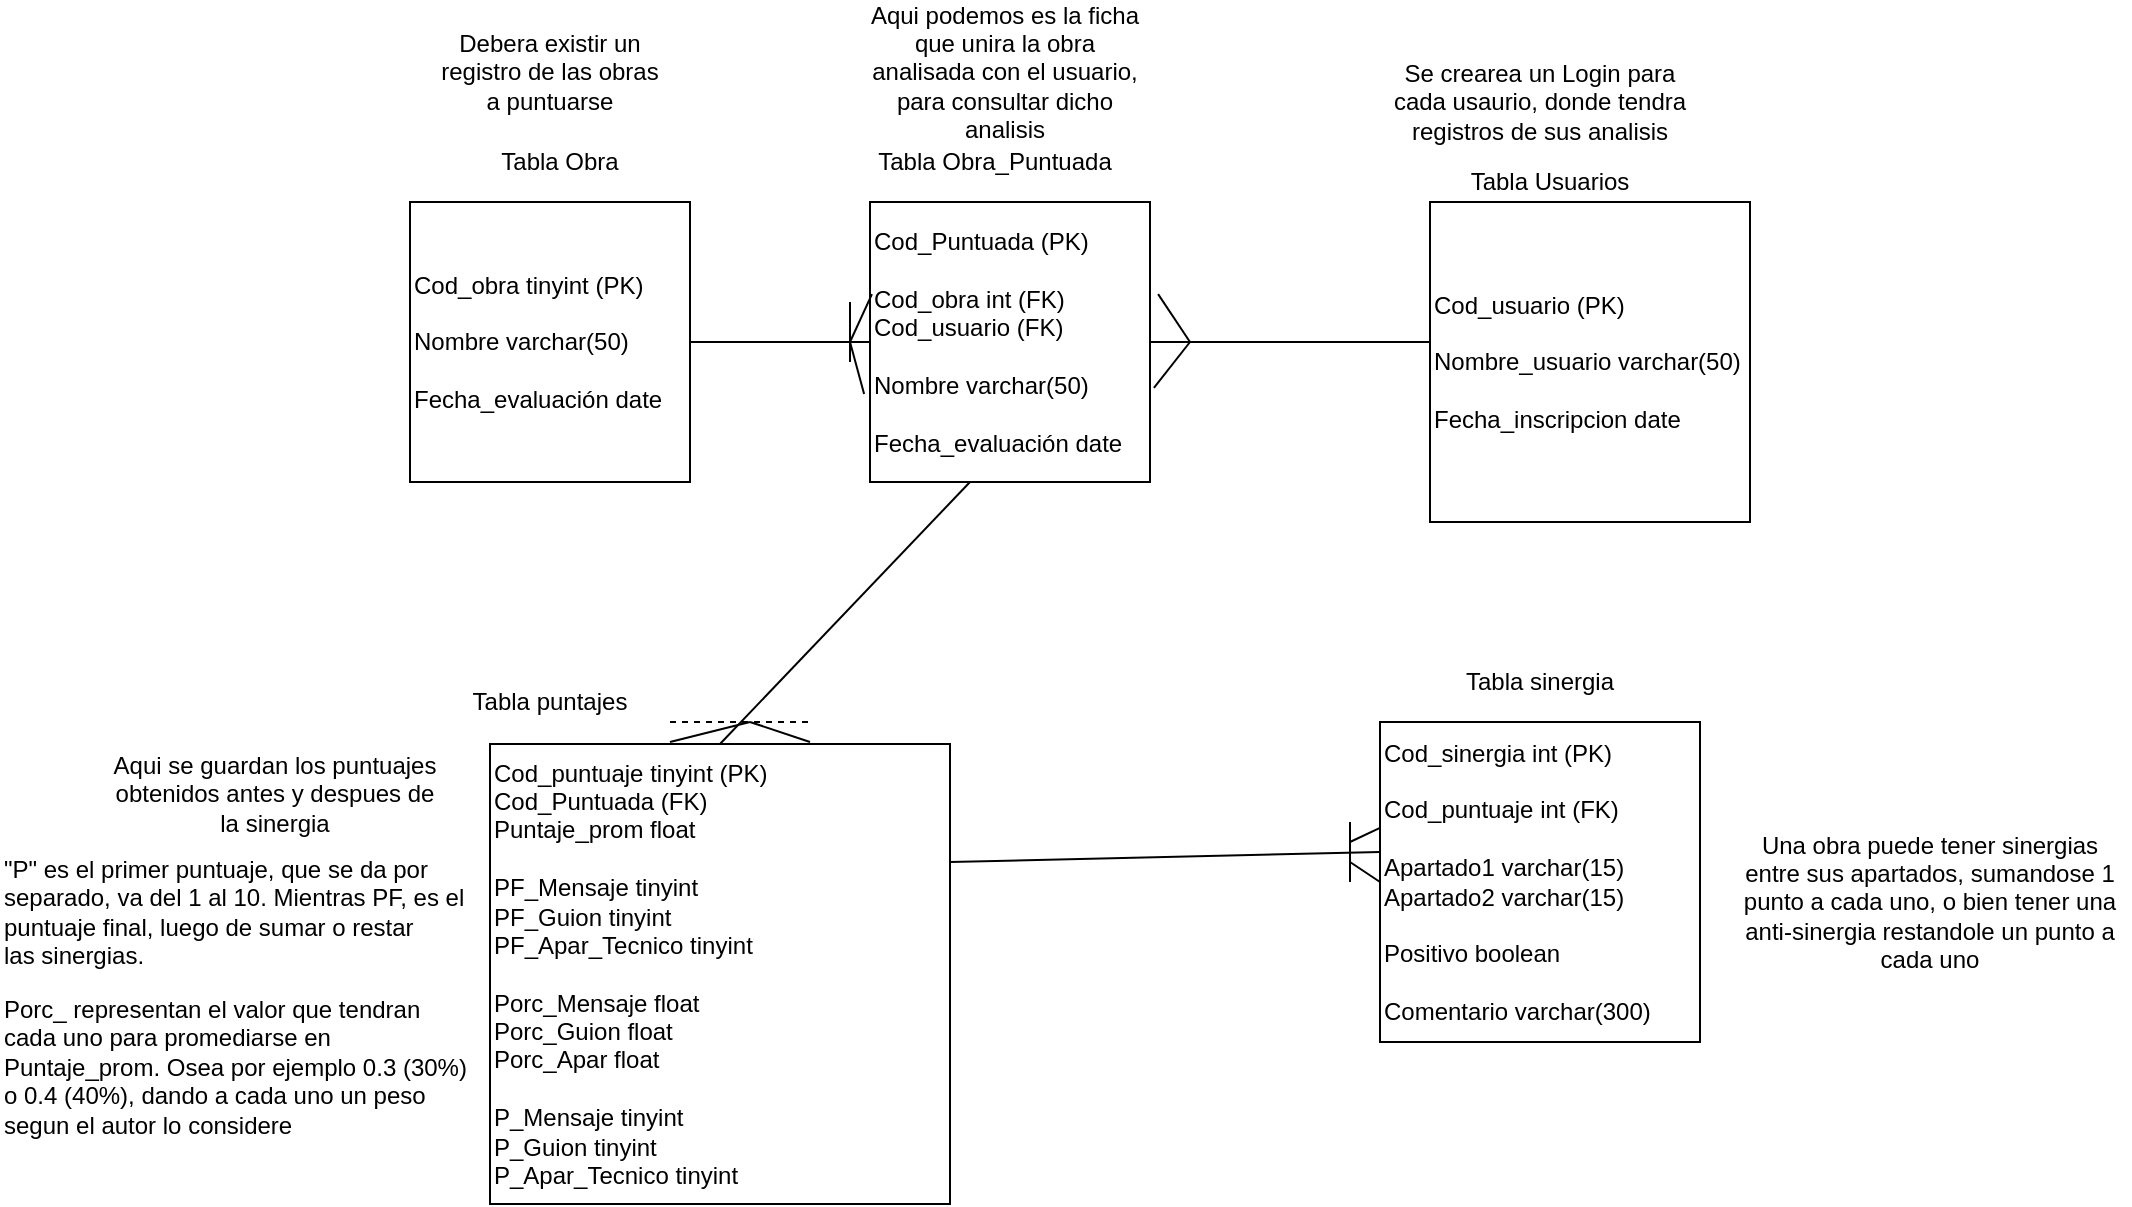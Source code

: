 <mxfile version="12.6.4" type="github">
  <diagram id="JBJWnH2A5ppMdrGDwTaD" name="Page-1">
    <mxGraphModel dx="1958" dy="1722" grid="1" gridSize="10" guides="1" tooltips="1" connect="1" arrows="1" fold="1" page="1" pageScale="1" pageWidth="850" pageHeight="1100" math="0" shadow="0">
      <root>
        <mxCell id="0"/>
        <mxCell id="1" parent="0"/>
        <mxCell id="qTqHNT2F86t1DctnGXYB-1" value="&lt;div align=&quot;left&quot;&gt;Cod_puntuaje tinyint (PK)&lt;br&gt;&lt;/div&gt;&lt;div align=&quot;left&quot;&gt;Cod_Puntuada (FK)&lt;br&gt;&lt;/div&gt;&lt;div align=&quot;left&quot;&gt;Puntaje_prom float&lt;br&gt;&lt;/div&gt;&lt;div align=&quot;left&quot;&gt;&lt;br&gt;&lt;/div&gt;&lt;div align=&quot;left&quot;&gt;PF_Mensaje tinyint&lt;br&gt;&lt;/div&gt;&lt;div align=&quot;left&quot;&gt;PF_Guion tinyint&lt;br&gt;&lt;/div&gt;&lt;div align=&quot;left&quot;&gt;PF_Apar_Tecnico tinyint&lt;/div&gt;&lt;div align=&quot;left&quot;&gt;&lt;br&gt;&lt;/div&gt;&lt;div align=&quot;left&quot;&gt;Porc_Mensaje float&lt;/div&gt;&lt;div align=&quot;left&quot;&gt;Porc_Guion float&lt;/div&gt;&lt;div align=&quot;left&quot;&gt;Porc_Apar float&lt;br&gt;&lt;/div&gt;&lt;div align=&quot;left&quot;&gt;&lt;br&gt;&lt;/div&gt;&lt;div align=&quot;left&quot;&gt;P_Mensaje tinyint&lt;/div&gt;&lt;div align=&quot;left&quot;&gt;P_Guion tinyint&lt;/div&gt;&lt;div align=&quot;left&quot;&gt;P_Apar_Tecnico tinyint&lt;br&gt;&lt;/div&gt;" style="whiteSpace=wrap;html=1;aspect=fixed;align=left;" parent="1" vertex="1">
          <mxGeometry x="-100" y="-239" width="230" height="230" as="geometry"/>
        </mxCell>
        <mxCell id="qTqHNT2F86t1DctnGXYB-2" value="Tabla puntajes" style="text;html=1;strokeColor=none;fillColor=none;align=center;verticalAlign=middle;whiteSpace=wrap;rounded=0;" parent="1" vertex="1">
          <mxGeometry x="-115" y="-270" width="90" height="20" as="geometry"/>
        </mxCell>
        <mxCell id="qTqHNT2F86t1DctnGXYB-4" value="" style="endArrow=none;html=1;entryX=0;entryY=0.406;entryDx=0;entryDy=0;entryPerimeter=0;" parent="1" target="qTqHNT2F86t1DctnGXYB-8" edge="1">
          <mxGeometry width="50" height="50" relative="1" as="geometry">
            <mxPoint x="130" y="-180" as="sourcePoint"/>
            <mxPoint x="-140" y="-90" as="targetPoint"/>
          </mxGeometry>
        </mxCell>
        <mxCell id="qTqHNT2F86t1DctnGXYB-5" value="" style="endArrow=none;html=1;entryX=0;entryY=0.5;entryDx=0;entryDy=0;" parent="1" edge="1" target="qTqHNT2F86t1DctnGXYB-8">
          <mxGeometry width="50" height="50" relative="1" as="geometry">
            <mxPoint x="330" y="-180" as="sourcePoint"/>
            <mxPoint x="110" y="-180" as="targetPoint"/>
          </mxGeometry>
        </mxCell>
        <mxCell id="qTqHNT2F86t1DctnGXYB-6" value="" style="endArrow=none;html=1;entryX=0;entryY=0.331;entryDx=0;entryDy=0;entryPerimeter=0;" parent="1" edge="1" target="qTqHNT2F86t1DctnGXYB-8">
          <mxGeometry width="50" height="50" relative="1" as="geometry">
            <mxPoint x="330" y="-190" as="sourcePoint"/>
            <mxPoint x="130" y="-170" as="targetPoint"/>
          </mxGeometry>
        </mxCell>
        <mxCell id="qTqHNT2F86t1DctnGXYB-7" value="" style="endArrow=none;html=1;" parent="1" edge="1">
          <mxGeometry width="50" height="50" relative="1" as="geometry">
            <mxPoint x="330" y="-170" as="sourcePoint"/>
            <mxPoint x="330" y="-200" as="targetPoint"/>
          </mxGeometry>
        </mxCell>
        <mxCell id="qTqHNT2F86t1DctnGXYB-8" value="&lt;div align=&quot;left&quot;&gt;Cod_sinergia int (PK)&lt;br&gt;&lt;/div&gt;&lt;div align=&quot;left&quot;&gt;&lt;br&gt;&lt;/div&gt;&lt;div align=&quot;left&quot;&gt;Cod_puntuaje int (FK)&lt;/div&gt;&lt;div align=&quot;left&quot;&gt;&lt;br&gt;&lt;/div&gt;&lt;div align=&quot;left&quot;&gt;Apartado1 varchar(15)&lt;/div&gt;&lt;div align=&quot;left&quot;&gt;Apartado2 varchar(15)&lt;br&gt;&lt;/div&gt;&lt;div align=&quot;left&quot;&gt;&lt;br&gt;&lt;/div&gt;&lt;div align=&quot;left&quot;&gt;Positivo boolean&lt;br&gt;&lt;/div&gt;&lt;div align=&quot;left&quot;&gt;&lt;br&gt;&lt;/div&gt;&lt;div align=&quot;left&quot;&gt;Comentario varchar(300)&lt;br&gt;&lt;/div&gt;" style="whiteSpace=wrap;html=1;aspect=fixed;align=left;" parent="1" vertex="1">
          <mxGeometry x="345" y="-250" width="160" height="160" as="geometry"/>
        </mxCell>
        <mxCell id="qTqHNT2F86t1DctnGXYB-9" value="Tabla sinergia" style="text;html=1;strokeColor=none;fillColor=none;align=center;verticalAlign=middle;whiteSpace=wrap;rounded=0;" parent="1" vertex="1">
          <mxGeometry x="355" y="-280" width="140" height="20" as="geometry"/>
        </mxCell>
        <mxCell id="qTqHNT2F86t1DctnGXYB-10" value="Tabla Obra" style="text;html=1;strokeColor=none;fillColor=none;align=center;verticalAlign=middle;whiteSpace=wrap;rounded=0;" parent="1" vertex="1">
          <mxGeometry x="-110" y="-540" width="90" height="20" as="geometry"/>
        </mxCell>
        <mxCell id="qTqHNT2F86t1DctnGXYB-11" value="&lt;div align=&quot;left&quot;&gt;Cod_obra tinyint (PK)&lt;br&gt;&lt;/div&gt;&lt;div align=&quot;left&quot;&gt;&lt;br&gt;&lt;/div&gt;&lt;div align=&quot;left&quot;&gt;Nombre varchar(50)&lt;/div&gt;&lt;div align=&quot;left&quot;&gt;&lt;br&gt;&lt;/div&gt;&lt;div align=&quot;left&quot;&gt;Fecha_evaluación date&lt;br&gt;&lt;/div&gt;" style="whiteSpace=wrap;html=1;aspect=fixed;align=left;" parent="1" vertex="1">
          <mxGeometry x="-140" y="-510" width="140" height="140" as="geometry"/>
        </mxCell>
        <mxCell id="qTqHNT2F86t1DctnGXYB-13" value="&lt;div align=&quot;left&quot;&gt;Cod_Puntuada (PK)&lt;br&gt;&lt;/div&gt;&lt;div align=&quot;left&quot;&gt;&lt;br&gt;&lt;/div&gt;&lt;div align=&quot;left&quot;&gt;Cod_obra int (FK)&lt;/div&gt;&lt;div align=&quot;left&quot;&gt;Cod_usuario (FK)&lt;br&gt;&lt;/div&gt;&lt;div align=&quot;left&quot;&gt;&lt;br&gt;&lt;/div&gt;&lt;div align=&quot;left&quot;&gt;Nombre varchar(50)&lt;/div&gt;&lt;div align=&quot;left&quot;&gt;&lt;br&gt;&lt;/div&gt;&lt;div align=&quot;left&quot;&gt;Fecha_evaluación date&lt;br&gt;&lt;/div&gt;" style="whiteSpace=wrap;html=1;aspect=fixed;align=left;" parent="1" vertex="1">
          <mxGeometry x="90" y="-510" width="140" height="140" as="geometry"/>
        </mxCell>
        <mxCell id="qTqHNT2F86t1DctnGXYB-14" value="Tabla Obra_Puntuada" style="text;html=1;strokeColor=none;fillColor=none;align=center;verticalAlign=middle;whiteSpace=wrap;rounded=0;" parent="1" vertex="1">
          <mxGeometry x="85" y="-540" width="135" height="20" as="geometry"/>
        </mxCell>
        <mxCell id="qTqHNT2F86t1DctnGXYB-15" value="" style="endArrow=none;html=1;entryX=1;entryY=0.5;entryDx=0;entryDy=0;exitX=0;exitY=0.5;exitDx=0;exitDy=0;" parent="1" source="qTqHNT2F86t1DctnGXYB-13" target="qTqHNT2F86t1DctnGXYB-11" edge="1">
          <mxGeometry width="50" height="50" relative="1" as="geometry">
            <mxPoint x="60" y="-360" as="sourcePoint"/>
            <mxPoint x="-140" y="-70" as="targetPoint"/>
          </mxGeometry>
        </mxCell>
        <mxCell id="qTqHNT2F86t1DctnGXYB-16" value="" style="endArrow=none;html=1;" parent="1" edge="1">
          <mxGeometry width="50" height="50" relative="1" as="geometry">
            <mxPoint x="80" y="-430" as="sourcePoint"/>
            <mxPoint x="80" y="-460" as="targetPoint"/>
          </mxGeometry>
        </mxCell>
        <mxCell id="qTqHNT2F86t1DctnGXYB-20" value="" style="endArrow=none;html=1;entryX=0.007;entryY=0.329;entryDx=0;entryDy=0;entryPerimeter=0;" parent="1" target="qTqHNT2F86t1DctnGXYB-13" edge="1">
          <mxGeometry width="50" height="50" relative="1" as="geometry">
            <mxPoint x="80" y="-440" as="sourcePoint"/>
            <mxPoint x="-140" y="-70" as="targetPoint"/>
          </mxGeometry>
        </mxCell>
        <mxCell id="qTqHNT2F86t1DctnGXYB-21" value="" style="endArrow=none;html=1;entryX=-0.021;entryY=0.686;entryDx=0;entryDy=0;entryPerimeter=0;" parent="1" target="qTqHNT2F86t1DctnGXYB-13" edge="1">
          <mxGeometry width="50" height="50" relative="1" as="geometry">
            <mxPoint x="80" y="-440" as="sourcePoint"/>
            <mxPoint x="-140" y="-70" as="targetPoint"/>
          </mxGeometry>
        </mxCell>
        <mxCell id="qTqHNT2F86t1DctnGXYB-22" value="&lt;div align=&quot;left&quot;&gt;Cod_usuario (PK)&lt;/div&gt;&lt;div&gt;&lt;br&gt;&lt;/div&gt;&lt;div&gt;Nombre_usuario varchar(50)&lt;br&gt;&lt;/div&gt;&lt;div&gt;&lt;br&gt;&lt;/div&gt;&lt;div&gt;Fecha_inscripcion date&lt;br&gt;&lt;/div&gt;" style="whiteSpace=wrap;html=1;aspect=fixed;align=left;" parent="1" vertex="1">
          <mxGeometry x="370" y="-510" width="160" height="160" as="geometry"/>
        </mxCell>
        <mxCell id="qTqHNT2F86t1DctnGXYB-23" value="Tabla Usuarios" style="text;html=1;strokeColor=none;fillColor=none;align=center;verticalAlign=middle;whiteSpace=wrap;rounded=0;" parent="1" vertex="1">
          <mxGeometry x="370" y="-530" width="120" height="20" as="geometry"/>
        </mxCell>
        <mxCell id="khzGcjYmA4zi7UbtCgyK-1" value="Se crearea un Login para cada usaurio, donde tendra registros de sus analisis" style="text;html=1;strokeColor=none;fillColor=none;align=center;verticalAlign=middle;whiteSpace=wrap;rounded=0;" vertex="1" parent="1">
          <mxGeometry x="350" y="-580" width="150" height="40" as="geometry"/>
        </mxCell>
        <mxCell id="khzGcjYmA4zi7UbtCgyK-2" value="Aqui se guardan los puntuajes obtenidos antes y despues de la sinergia" style="text;html=1;strokeColor=none;fillColor=none;align=center;verticalAlign=middle;whiteSpace=wrap;rounded=0;" vertex="1" parent="1">
          <mxGeometry x="-290" y="-239" width="165" height="49" as="geometry"/>
        </mxCell>
        <mxCell id="khzGcjYmA4zi7UbtCgyK-3" value="Debera existir un registro de las obras a puntuarse" style="text;html=1;strokeColor=none;fillColor=none;align=center;verticalAlign=middle;whiteSpace=wrap;rounded=0;" vertex="1" parent="1">
          <mxGeometry x="-130" y="-600" width="120" height="50" as="geometry"/>
        </mxCell>
        <mxCell id="khzGcjYmA4zi7UbtCgyK-4" value="" style="endArrow=none;html=1;exitX=1;exitY=0.5;exitDx=0;exitDy=0;" edge="1" parent="1" source="qTqHNT2F86t1DctnGXYB-13">
          <mxGeometry width="50" height="50" relative="1" as="geometry">
            <mxPoint x="320" y="-390" as="sourcePoint"/>
            <mxPoint x="370" y="-440" as="targetPoint"/>
          </mxGeometry>
        </mxCell>
        <mxCell id="khzGcjYmA4zi7UbtCgyK-5" value="" style="endArrow=none;html=1;exitX=1.014;exitY=0.664;exitDx=0;exitDy=0;exitPerimeter=0;" edge="1" parent="1" source="qTqHNT2F86t1DctnGXYB-13">
          <mxGeometry width="50" height="50" relative="1" as="geometry">
            <mxPoint x="330" y="-340" as="sourcePoint"/>
            <mxPoint x="250" y="-440" as="targetPoint"/>
          </mxGeometry>
        </mxCell>
        <mxCell id="khzGcjYmA4zi7UbtCgyK-6" value="" style="endArrow=none;html=1;exitX=1.029;exitY=0.329;exitDx=0;exitDy=0;exitPerimeter=0;" edge="1" parent="1" source="qTqHNT2F86t1DctnGXYB-13">
          <mxGeometry width="50" height="50" relative="1" as="geometry">
            <mxPoint x="241.96" y="-407.04" as="sourcePoint"/>
            <mxPoint x="250" y="-440" as="targetPoint"/>
          </mxGeometry>
        </mxCell>
        <mxCell id="khzGcjYmA4zi7UbtCgyK-7" value="Aqui podemos es la ficha que unira la obra analisada con el usuario, para consultar dicho analisis" style="text;html=1;strokeColor=none;fillColor=none;align=center;verticalAlign=middle;whiteSpace=wrap;rounded=0;" vertex="1" parent="1">
          <mxGeometry x="85" y="-600" width="145" height="50" as="geometry"/>
        </mxCell>
        <mxCell id="khzGcjYmA4zi7UbtCgyK-8" value="" style="endArrow=none;html=1;exitX=0.5;exitY=0;exitDx=0;exitDy=0;" edge="1" parent="1" source="qTqHNT2F86t1DctnGXYB-1">
          <mxGeometry width="50" height="50" relative="1" as="geometry">
            <mxPoint x="90" y="-320" as="sourcePoint"/>
            <mxPoint x="140" y="-370" as="targetPoint"/>
          </mxGeometry>
        </mxCell>
        <mxCell id="khzGcjYmA4zi7UbtCgyK-9" value="" style="endArrow=none;dashed=1;html=1;" edge="1" parent="1">
          <mxGeometry width="50" height="50" relative="1" as="geometry">
            <mxPoint x="-10" y="-250" as="sourcePoint"/>
            <mxPoint x="60" y="-250" as="targetPoint"/>
          </mxGeometry>
        </mxCell>
        <mxCell id="khzGcjYmA4zi7UbtCgyK-10" value="Una obra puede tener sinergias entre sus apartados, sumandose 1 punto a cada uno, o bien tener una anti-sinergia restandole un punto a cada uno" style="text;html=1;strokeColor=none;fillColor=none;align=center;verticalAlign=middle;whiteSpace=wrap;rounded=0;" vertex="1" parent="1">
          <mxGeometry x="520" y="-200" width="200" height="80" as="geometry"/>
        </mxCell>
        <mxCell id="khzGcjYmA4zi7UbtCgyK-11" value="&lt;div&gt;&quot;P&quot; es el primer puntuaje, que se da por&lt;/div&gt;&lt;div&gt;separado, va del 1 al 10. Mientras PF, es el&lt;/div&gt;&lt;div&gt;puntuaje final, luego de sumar o restar&lt;/div&gt;&lt;div&gt;las sinergias.&lt;br&gt;&lt;/div&gt;" style="text;html=1;" vertex="1" parent="1">
          <mxGeometry x="-345" y="-190" width="230" height="74" as="geometry"/>
        </mxCell>
        <mxCell id="khzGcjYmA4zi7UbtCgyK-12" value="&lt;div&gt;Porc_ representan el valor que tendran &lt;br&gt;&lt;/div&gt;&lt;div&gt;cada uno para promediarse en&lt;/div&gt;&lt;div&gt;Puntaje_prom. Osea por ejemplo 0.3 (30%)&lt;/div&gt;&lt;div&gt;o 0.4 (40%), dando a cada uno un peso&lt;/div&gt;&lt;div&gt;segun el autor lo considere&lt;br&gt;&lt;/div&gt;" style="text;html=1;" vertex="1" parent="1">
          <mxGeometry x="-345" y="-120" width="230" height="90" as="geometry"/>
        </mxCell>
        <mxCell id="khzGcjYmA4zi7UbtCgyK-13" value="" style="endArrow=none;html=1;" edge="1" parent="1">
          <mxGeometry width="50" height="50" relative="1" as="geometry">
            <mxPoint x="-10" y="-240" as="sourcePoint"/>
            <mxPoint x="30" y="-250" as="targetPoint"/>
          </mxGeometry>
        </mxCell>
        <mxCell id="khzGcjYmA4zi7UbtCgyK-14" value="" style="endArrow=none;html=1;" edge="1" parent="1">
          <mxGeometry width="50" height="50" relative="1" as="geometry">
            <mxPoint x="60" y="-240" as="sourcePoint"/>
            <mxPoint x="30" y="-250" as="targetPoint"/>
          </mxGeometry>
        </mxCell>
      </root>
    </mxGraphModel>
  </diagram>
</mxfile>
